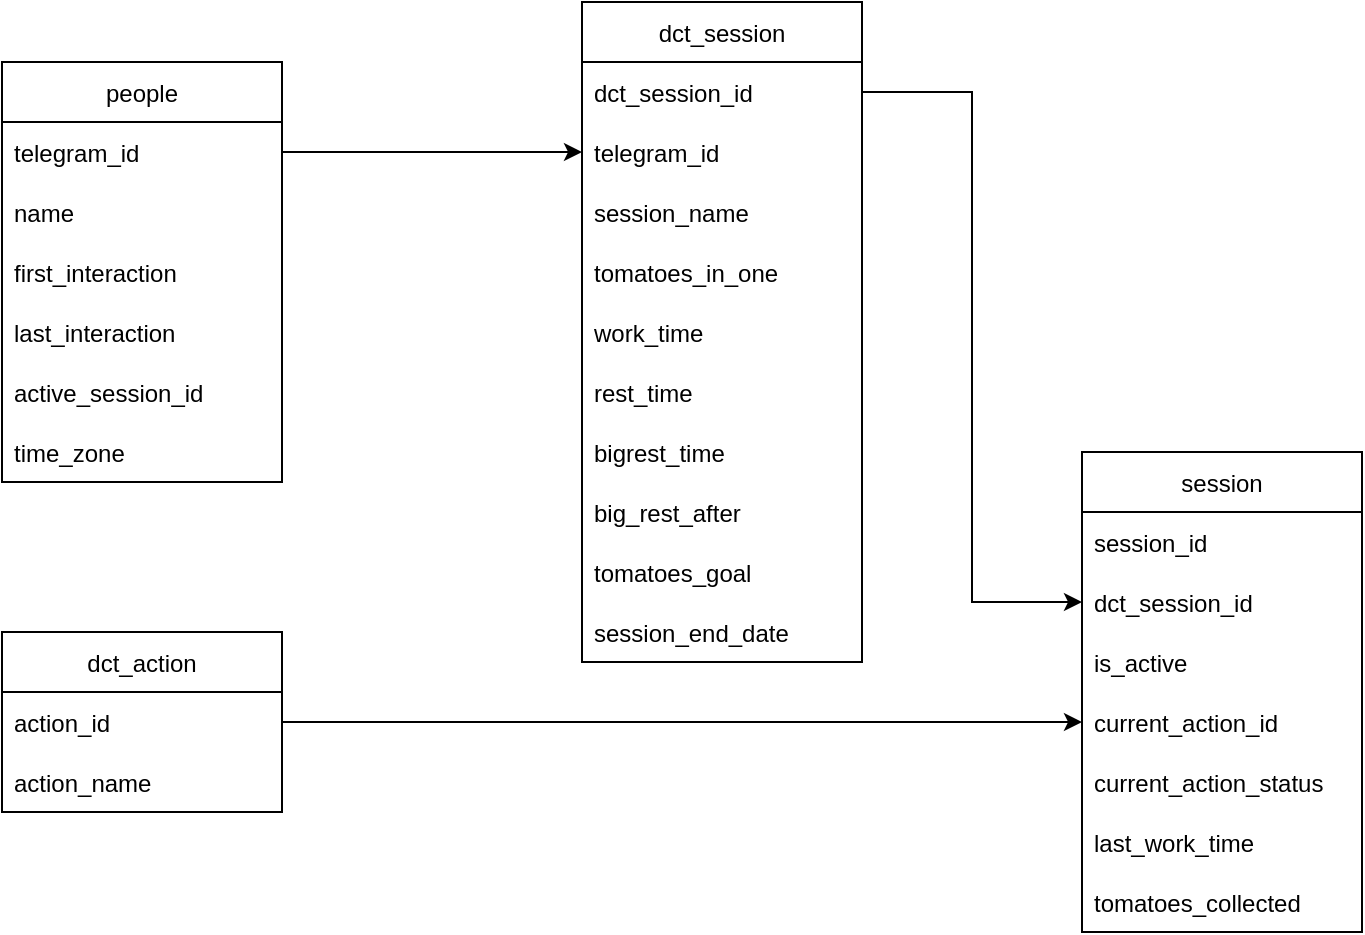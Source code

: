 <mxfile version="20.2.6" type="device"><diagram name="Page-1" id="a7904f86-f2b4-8e86-fa97-74104820619b"><mxGraphModel dx="1419" dy="543" grid="1" gridSize="10" guides="1" tooltips="1" connect="1" arrows="1" fold="1" page="1" pageScale="1" pageWidth="1100" pageHeight="850" background="none" math="0" shadow="0"><root><mxCell id="0"/><mxCell id="1" parent="0"/><mxCell id="9_MfzoxHKUlN9Le3i8eb-2" value="people" style="swimlane;fontStyle=0;childLayout=stackLayout;horizontal=1;startSize=30;horizontalStack=0;resizeParent=1;resizeParentMax=0;resizeLast=0;collapsible=1;marginBottom=0;" vertex="1" parent="1"><mxGeometry x="40" y="50" width="140" height="210" as="geometry"/></mxCell><mxCell id="9_MfzoxHKUlN9Le3i8eb-3" value="telegram_id" style="text;strokeColor=none;fillColor=none;align=left;verticalAlign=middle;spacingLeft=4;spacingRight=4;overflow=hidden;points=[[0,0.5],[1,0.5]];portConstraint=eastwest;rotatable=0;" vertex="1" parent="9_MfzoxHKUlN9Le3i8eb-2"><mxGeometry y="30" width="140" height="30" as="geometry"/></mxCell><mxCell id="9_MfzoxHKUlN9Le3i8eb-4" value="name" style="text;strokeColor=none;fillColor=none;align=left;verticalAlign=middle;spacingLeft=4;spacingRight=4;overflow=hidden;points=[[0,0.5],[1,0.5]];portConstraint=eastwest;rotatable=0;" vertex="1" parent="9_MfzoxHKUlN9Le3i8eb-2"><mxGeometry y="60" width="140" height="30" as="geometry"/></mxCell><mxCell id="9_MfzoxHKUlN9Le3i8eb-5" value="first_interaction" style="text;strokeColor=none;fillColor=none;align=left;verticalAlign=middle;spacingLeft=4;spacingRight=4;overflow=hidden;points=[[0,0.5],[1,0.5]];portConstraint=eastwest;rotatable=0;" vertex="1" parent="9_MfzoxHKUlN9Le3i8eb-2"><mxGeometry y="90" width="140" height="30" as="geometry"/></mxCell><mxCell id="9_MfzoxHKUlN9Le3i8eb-6" value="last_interaction" style="text;strokeColor=none;fillColor=none;align=left;verticalAlign=middle;spacingLeft=4;spacingRight=4;overflow=hidden;points=[[0,0.5],[1,0.5]];portConstraint=eastwest;rotatable=0;" vertex="1" parent="9_MfzoxHKUlN9Le3i8eb-2"><mxGeometry y="120" width="140" height="30" as="geometry"/></mxCell><mxCell id="9_MfzoxHKUlN9Le3i8eb-14" value="active_session_id" style="text;strokeColor=none;fillColor=none;align=left;verticalAlign=middle;spacingLeft=4;spacingRight=4;overflow=hidden;points=[[0,0.5],[1,0.5]];portConstraint=eastwest;rotatable=0;" vertex="1" parent="9_MfzoxHKUlN9Le3i8eb-2"><mxGeometry y="150" width="140" height="30" as="geometry"/></mxCell><mxCell id="9_MfzoxHKUlN9Le3i8eb-31" value="time_zone" style="text;strokeColor=none;fillColor=none;align=left;verticalAlign=middle;spacingLeft=4;spacingRight=4;overflow=hidden;points=[[0,0.5],[1,0.5]];portConstraint=eastwest;rotatable=0;" vertex="1" parent="9_MfzoxHKUlN9Le3i8eb-2"><mxGeometry y="180" width="140" height="30" as="geometry"/></mxCell><mxCell id="9_MfzoxHKUlN9Le3i8eb-8" value="dct_session" style="swimlane;fontStyle=0;childLayout=stackLayout;horizontal=1;startSize=30;horizontalStack=0;resizeParent=1;resizeParentMax=0;resizeLast=0;collapsible=1;marginBottom=0;" vertex="1" parent="1"><mxGeometry x="330" y="20" width="140" height="330" as="geometry"><mxRectangle x="480" y="80" width="80" height="30" as="alternateBounds"/></mxGeometry></mxCell><mxCell id="9_MfzoxHKUlN9Le3i8eb-9" value="dct_session_id" style="text;strokeColor=none;fillColor=none;align=left;verticalAlign=middle;spacingLeft=4;spacingRight=4;overflow=hidden;points=[[0,0.5],[1,0.5]];portConstraint=eastwest;rotatable=0;" vertex="1" parent="9_MfzoxHKUlN9Le3i8eb-8"><mxGeometry y="30" width="140" height="30" as="geometry"/></mxCell><mxCell id="9_MfzoxHKUlN9Le3i8eb-10" value="telegram_id" style="text;strokeColor=none;fillColor=none;align=left;verticalAlign=middle;spacingLeft=4;spacingRight=4;overflow=hidden;points=[[0,0.5],[1,0.5]];portConstraint=eastwest;rotatable=0;" vertex="1" parent="9_MfzoxHKUlN9Le3i8eb-8"><mxGeometry y="60" width="140" height="30" as="geometry"/></mxCell><mxCell id="9_MfzoxHKUlN9Le3i8eb-22" value="session_name" style="text;strokeColor=none;fillColor=none;align=left;verticalAlign=middle;spacingLeft=4;spacingRight=4;overflow=hidden;points=[[0,0.5],[1,0.5]];portConstraint=eastwest;rotatable=0;" vertex="1" parent="9_MfzoxHKUlN9Le3i8eb-8"><mxGeometry y="90" width="140" height="30" as="geometry"/></mxCell><mxCell id="9_MfzoxHKUlN9Le3i8eb-24" value="tomatoes_in_one" style="text;strokeColor=none;fillColor=none;align=left;verticalAlign=middle;spacingLeft=4;spacingRight=4;overflow=hidden;points=[[0,0.5],[1,0.5]];portConstraint=eastwest;rotatable=0;" vertex="1" parent="9_MfzoxHKUlN9Le3i8eb-8"><mxGeometry y="120" width="140" height="30" as="geometry"/></mxCell><mxCell id="9_MfzoxHKUlN9Le3i8eb-25" value="work_time" style="text;strokeColor=none;fillColor=none;align=left;verticalAlign=middle;spacingLeft=4;spacingRight=4;overflow=hidden;points=[[0,0.5],[1,0.5]];portConstraint=eastwest;rotatable=0;" vertex="1" parent="9_MfzoxHKUlN9Le3i8eb-8"><mxGeometry y="150" width="140" height="30" as="geometry"/></mxCell><mxCell id="9_MfzoxHKUlN9Le3i8eb-26" value="rest_time" style="text;strokeColor=none;fillColor=none;align=left;verticalAlign=middle;spacingLeft=4;spacingRight=4;overflow=hidden;points=[[0,0.5],[1,0.5]];portConstraint=eastwest;rotatable=0;" vertex="1" parent="9_MfzoxHKUlN9Le3i8eb-8"><mxGeometry y="180" width="140" height="30" as="geometry"/></mxCell><mxCell id="9_MfzoxHKUlN9Le3i8eb-27" value="bigrest_time" style="text;strokeColor=none;fillColor=none;align=left;verticalAlign=middle;spacingLeft=4;spacingRight=4;overflow=hidden;points=[[0,0.5],[1,0.5]];portConstraint=eastwest;rotatable=0;" vertex="1" parent="9_MfzoxHKUlN9Le3i8eb-8"><mxGeometry y="210" width="140" height="30" as="geometry"/></mxCell><mxCell id="9_MfzoxHKUlN9Le3i8eb-23" value="big_rest_after" style="text;strokeColor=none;fillColor=none;align=left;verticalAlign=middle;spacingLeft=4;spacingRight=4;overflow=hidden;points=[[0,0.5],[1,0.5]];portConstraint=eastwest;rotatable=0;" vertex="1" parent="9_MfzoxHKUlN9Le3i8eb-8"><mxGeometry y="240" width="140" height="30" as="geometry"/></mxCell><mxCell id="9_MfzoxHKUlN9Le3i8eb-11" value="tomatoes_goal" style="text;strokeColor=none;fillColor=none;align=left;verticalAlign=middle;spacingLeft=4;spacingRight=4;overflow=hidden;points=[[0,0.5],[1,0.5]];portConstraint=eastwest;rotatable=0;" vertex="1" parent="9_MfzoxHKUlN9Le3i8eb-8"><mxGeometry y="270" width="140" height="30" as="geometry"/></mxCell><mxCell id="9_MfzoxHKUlN9Le3i8eb-12" value="session_end_date" style="text;strokeColor=none;fillColor=none;align=left;verticalAlign=middle;spacingLeft=4;spacingRight=4;overflow=hidden;points=[[0,0.5],[1,0.5]];portConstraint=eastwest;rotatable=0;" vertex="1" parent="9_MfzoxHKUlN9Le3i8eb-8"><mxGeometry y="300" width="140" height="30" as="geometry"/></mxCell><mxCell id="9_MfzoxHKUlN9Le3i8eb-15" value="dct_action" style="swimlane;fontStyle=0;childLayout=stackLayout;horizontal=1;startSize=30;horizontalStack=0;resizeParent=1;resizeParentMax=0;resizeLast=0;collapsible=1;marginBottom=0;" vertex="1" parent="1"><mxGeometry x="40" y="335" width="140" height="90" as="geometry"/></mxCell><mxCell id="9_MfzoxHKUlN9Le3i8eb-16" value="action_id" style="text;strokeColor=none;fillColor=none;align=left;verticalAlign=middle;spacingLeft=4;spacingRight=4;overflow=hidden;points=[[0,0.5],[1,0.5]];portConstraint=eastwest;rotatable=0;" vertex="1" parent="9_MfzoxHKUlN9Le3i8eb-15"><mxGeometry y="30" width="140" height="30" as="geometry"/></mxCell><mxCell id="9_MfzoxHKUlN9Le3i8eb-17" value="action_name" style="text;strokeColor=none;fillColor=none;align=left;verticalAlign=middle;spacingLeft=4;spacingRight=4;overflow=hidden;points=[[0,0.5],[1,0.5]];portConstraint=eastwest;rotatable=0;" vertex="1" parent="9_MfzoxHKUlN9Le3i8eb-15"><mxGeometry y="60" width="140" height="30" as="geometry"/></mxCell><mxCell id="9_MfzoxHKUlN9Le3i8eb-57" style="edgeStyle=orthogonalEdgeStyle;rounded=0;orthogonalLoop=1;jettySize=auto;html=1;entryX=0;entryY=0.5;entryDx=0;entryDy=0;" edge="1" parent="1" source="9_MfzoxHKUlN9Le3i8eb-16" target="9_MfzoxHKUlN9Le3i8eb-64"><mxGeometry relative="1" as="geometry"/></mxCell><mxCell id="9_MfzoxHKUlN9Le3i8eb-58" style="edgeStyle=orthogonalEdgeStyle;rounded=0;orthogonalLoop=1;jettySize=auto;html=1;exitX=1;exitY=0.5;exitDx=0;exitDy=0;entryX=0;entryY=0.5;entryDx=0;entryDy=0;" edge="1" parent="1" source="9_MfzoxHKUlN9Le3i8eb-3" target="9_MfzoxHKUlN9Le3i8eb-10"><mxGeometry relative="1" as="geometry"/></mxCell><mxCell id="9_MfzoxHKUlN9Le3i8eb-59" value="session" style="swimlane;fontStyle=0;childLayout=stackLayout;horizontal=1;startSize=30;horizontalStack=0;resizeParent=1;resizeParentMax=0;resizeLast=0;collapsible=1;marginBottom=0;" vertex="1" parent="1"><mxGeometry x="580" y="245" width="140" height="240" as="geometry"/></mxCell><mxCell id="9_MfzoxHKUlN9Le3i8eb-60" value="session_id" style="text;strokeColor=none;fillColor=none;align=left;verticalAlign=middle;spacingLeft=4;spacingRight=4;overflow=hidden;points=[[0,0.5],[1,0.5]];portConstraint=eastwest;rotatable=0;" vertex="1" parent="9_MfzoxHKUlN9Le3i8eb-59"><mxGeometry y="30" width="140" height="30" as="geometry"/></mxCell><mxCell id="9_MfzoxHKUlN9Le3i8eb-62" value="dct_session_id" style="text;strokeColor=none;fillColor=none;align=left;verticalAlign=middle;spacingLeft=4;spacingRight=4;overflow=hidden;points=[[0,0.5],[1,0.5]];portConstraint=eastwest;rotatable=0;" vertex="1" parent="9_MfzoxHKUlN9Le3i8eb-59"><mxGeometry y="60" width="140" height="30" as="geometry"/></mxCell><mxCell id="9_MfzoxHKUlN9Le3i8eb-61" value="is_active" style="text;strokeColor=none;fillColor=none;align=left;verticalAlign=middle;spacingLeft=4;spacingRight=4;overflow=hidden;points=[[0,0.5],[1,0.5]];portConstraint=eastwest;rotatable=0;" vertex="1" parent="9_MfzoxHKUlN9Le3i8eb-59"><mxGeometry y="90" width="140" height="30" as="geometry"/></mxCell><mxCell id="9_MfzoxHKUlN9Le3i8eb-64" value="current_action_id" style="text;strokeColor=none;fillColor=none;align=left;verticalAlign=middle;spacingLeft=4;spacingRight=4;overflow=hidden;points=[[0,0.5],[1,0.5]];portConstraint=eastwest;rotatable=0;" vertex="1" parent="9_MfzoxHKUlN9Le3i8eb-59"><mxGeometry y="120" width="140" height="30" as="geometry"/></mxCell><mxCell id="9_MfzoxHKUlN9Le3i8eb-47" value="current_action_status" style="text;strokeColor=none;fillColor=none;align=left;verticalAlign=middle;spacingLeft=4;spacingRight=4;overflow=hidden;points=[[0,0.5],[1,0.5]];portConstraint=eastwest;rotatable=0;" vertex="1" parent="9_MfzoxHKUlN9Le3i8eb-59"><mxGeometry y="150" width="140" height="30" as="geometry"/></mxCell><mxCell id="9_MfzoxHKUlN9Le3i8eb-66" value="last_work_time" style="text;strokeColor=none;fillColor=none;align=left;verticalAlign=middle;spacingLeft=4;spacingRight=4;overflow=hidden;points=[[0,0.5],[1,0.5]];portConstraint=eastwest;rotatable=0;" vertex="1" parent="9_MfzoxHKUlN9Le3i8eb-59"><mxGeometry y="180" width="140" height="30" as="geometry"/></mxCell><mxCell id="9_MfzoxHKUlN9Le3i8eb-52" value="tomatoes_collected" style="text;strokeColor=none;fillColor=none;align=left;verticalAlign=middle;spacingLeft=4;spacingRight=4;overflow=hidden;points=[[0,0.5],[1,0.5]];portConstraint=eastwest;rotatable=0;" vertex="1" parent="9_MfzoxHKUlN9Le3i8eb-59"><mxGeometry y="210" width="140" height="30" as="geometry"/></mxCell><mxCell id="9_MfzoxHKUlN9Le3i8eb-63" style="edgeStyle=orthogonalEdgeStyle;rounded=0;orthogonalLoop=1;jettySize=auto;html=1;exitX=1;exitY=0.5;exitDx=0;exitDy=0;entryX=0;entryY=0.5;entryDx=0;entryDy=0;" edge="1" parent="1" source="9_MfzoxHKUlN9Le3i8eb-9" target="9_MfzoxHKUlN9Le3i8eb-62"><mxGeometry relative="1" as="geometry"/></mxCell></root></mxGraphModel></diagram></mxfile>